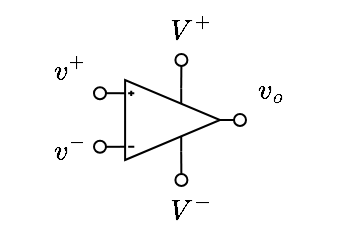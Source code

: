 <mxfile version="20.3.0" type="device"><diagram id="ro2csFp6XyaxkEI2UZOH" name="Page-1"><mxGraphModel dx="680" dy="381" grid="1" gridSize="10" guides="1" tooltips="1" connect="1" arrows="1" fold="1" page="1" pageScale="1" pageWidth="850" pageHeight="1100" math="1" shadow="0"><root><mxCell id="0"/><mxCell id="1" parent="0"/><mxCell id="JqWdeiLRb2e9tr_mvFng-13" style="edgeStyle=orthogonalEdgeStyle;rounded=0;orthogonalLoop=1;jettySize=auto;html=1;exitX=0;exitY=0.835;exitDx=0;exitDy=0;exitPerimeter=0;strokeWidth=1;endArrow=oval;endFill=0;" edge="1" parent="1" source="JqWdeiLRb2e9tr_mvFng-2"><mxGeometry relative="1" as="geometry"><mxPoint x="230" y="246.706" as="targetPoint"/></mxGeometry></mxCell><mxCell id="JqWdeiLRb2e9tr_mvFng-14" style="edgeStyle=orthogonalEdgeStyle;rounded=0;orthogonalLoop=1;jettySize=auto;html=1;exitX=0;exitY=0.165;exitDx=0;exitDy=0;exitPerimeter=0;strokeWidth=1;endArrow=oval;endFill=0;" edge="1" parent="1" source="JqWdeiLRb2e9tr_mvFng-2"><mxGeometry relative="1" as="geometry"><mxPoint x="230" y="273.294" as="targetPoint"/></mxGeometry></mxCell><mxCell id="JqWdeiLRb2e9tr_mvFng-15" style="edgeStyle=orthogonalEdgeStyle;rounded=0;orthogonalLoop=1;jettySize=auto;html=1;exitX=0.612;exitY=0.11;exitDx=0;exitDy=0;exitPerimeter=0;strokeWidth=1;endArrow=oval;endFill=0;" edge="1" parent="1" source="JqWdeiLRb2e9tr_mvFng-2"><mxGeometry relative="1" as="geometry"><mxPoint x="270.706" y="290" as="targetPoint"/></mxGeometry></mxCell><mxCell id="JqWdeiLRb2e9tr_mvFng-16" style="edgeStyle=orthogonalEdgeStyle;rounded=0;orthogonalLoop=1;jettySize=auto;html=1;exitX=0.612;exitY=0.89;exitDx=0;exitDy=0;exitPerimeter=0;strokeWidth=1;endArrow=oval;endFill=0;" edge="1" parent="1" source="JqWdeiLRb2e9tr_mvFng-2"><mxGeometry relative="1" as="geometry"><mxPoint x="270.706" y="230" as="targetPoint"/></mxGeometry></mxCell><mxCell id="JqWdeiLRb2e9tr_mvFng-17" style="edgeStyle=orthogonalEdgeStyle;rounded=0;orthogonalLoop=1;jettySize=auto;html=1;exitX=1;exitY=0.5;exitDx=0;exitDy=0;exitPerimeter=0;strokeWidth=1;endArrow=oval;endFill=0;" edge="1" parent="1" source="JqWdeiLRb2e9tr_mvFng-2"><mxGeometry relative="1" as="geometry"><mxPoint x="300" y="260.118" as="targetPoint"/></mxGeometry></mxCell><mxCell id="JqWdeiLRb2e9tr_mvFng-2" value="" style="verticalLabelPosition=bottom;shadow=0;dashed=0;align=center;html=1;verticalAlign=top;shape=mxgraph.electrical.abstract.operational_amp_1;flipV=1;" vertex="1" parent="1"><mxGeometry x="240" y="240" width="50" height="40" as="geometry"/></mxCell><mxCell id="JqWdeiLRb2e9tr_mvFng-18" value="$$v^+$$" style="text;html=1;align=center;verticalAlign=middle;resizable=0;points=[];autosize=1;strokeColor=none;fillColor=none;" vertex="1" parent="1"><mxGeometry x="180" y="220" width="70" height="30" as="geometry"/></mxCell><mxCell id="JqWdeiLRb2e9tr_mvFng-19" value="$$v^-$$" style="text;html=1;align=center;verticalAlign=middle;resizable=0;points=[];autosize=1;strokeColor=none;fillColor=none;" vertex="1" parent="1"><mxGeometry x="180" y="260" width="70" height="30" as="geometry"/></mxCell><mxCell id="JqWdeiLRb2e9tr_mvFng-21" value="$$V^-$$" style="text;html=1;align=center;verticalAlign=middle;resizable=0;points=[];autosize=1;strokeColor=none;fillColor=none;" vertex="1" parent="1"><mxGeometry x="240" y="290" width="70" height="30" as="geometry"/></mxCell><mxCell id="JqWdeiLRb2e9tr_mvFng-22" value="$$V^+$$" style="text;html=1;align=center;verticalAlign=middle;resizable=0;points=[];autosize=1;strokeColor=none;fillColor=none;" vertex="1" parent="1"><mxGeometry x="240" y="200" width="70" height="30" as="geometry"/></mxCell><mxCell id="JqWdeiLRb2e9tr_mvFng-23" value="$$v_o$$" style="text;html=1;align=center;verticalAlign=middle;resizable=0;points=[];autosize=1;strokeColor=none;fillColor=none;" vertex="1" parent="1"><mxGeometry x="280" y="230" width="70" height="30" as="geometry"/></mxCell></root></mxGraphModel></diagram></mxfile>